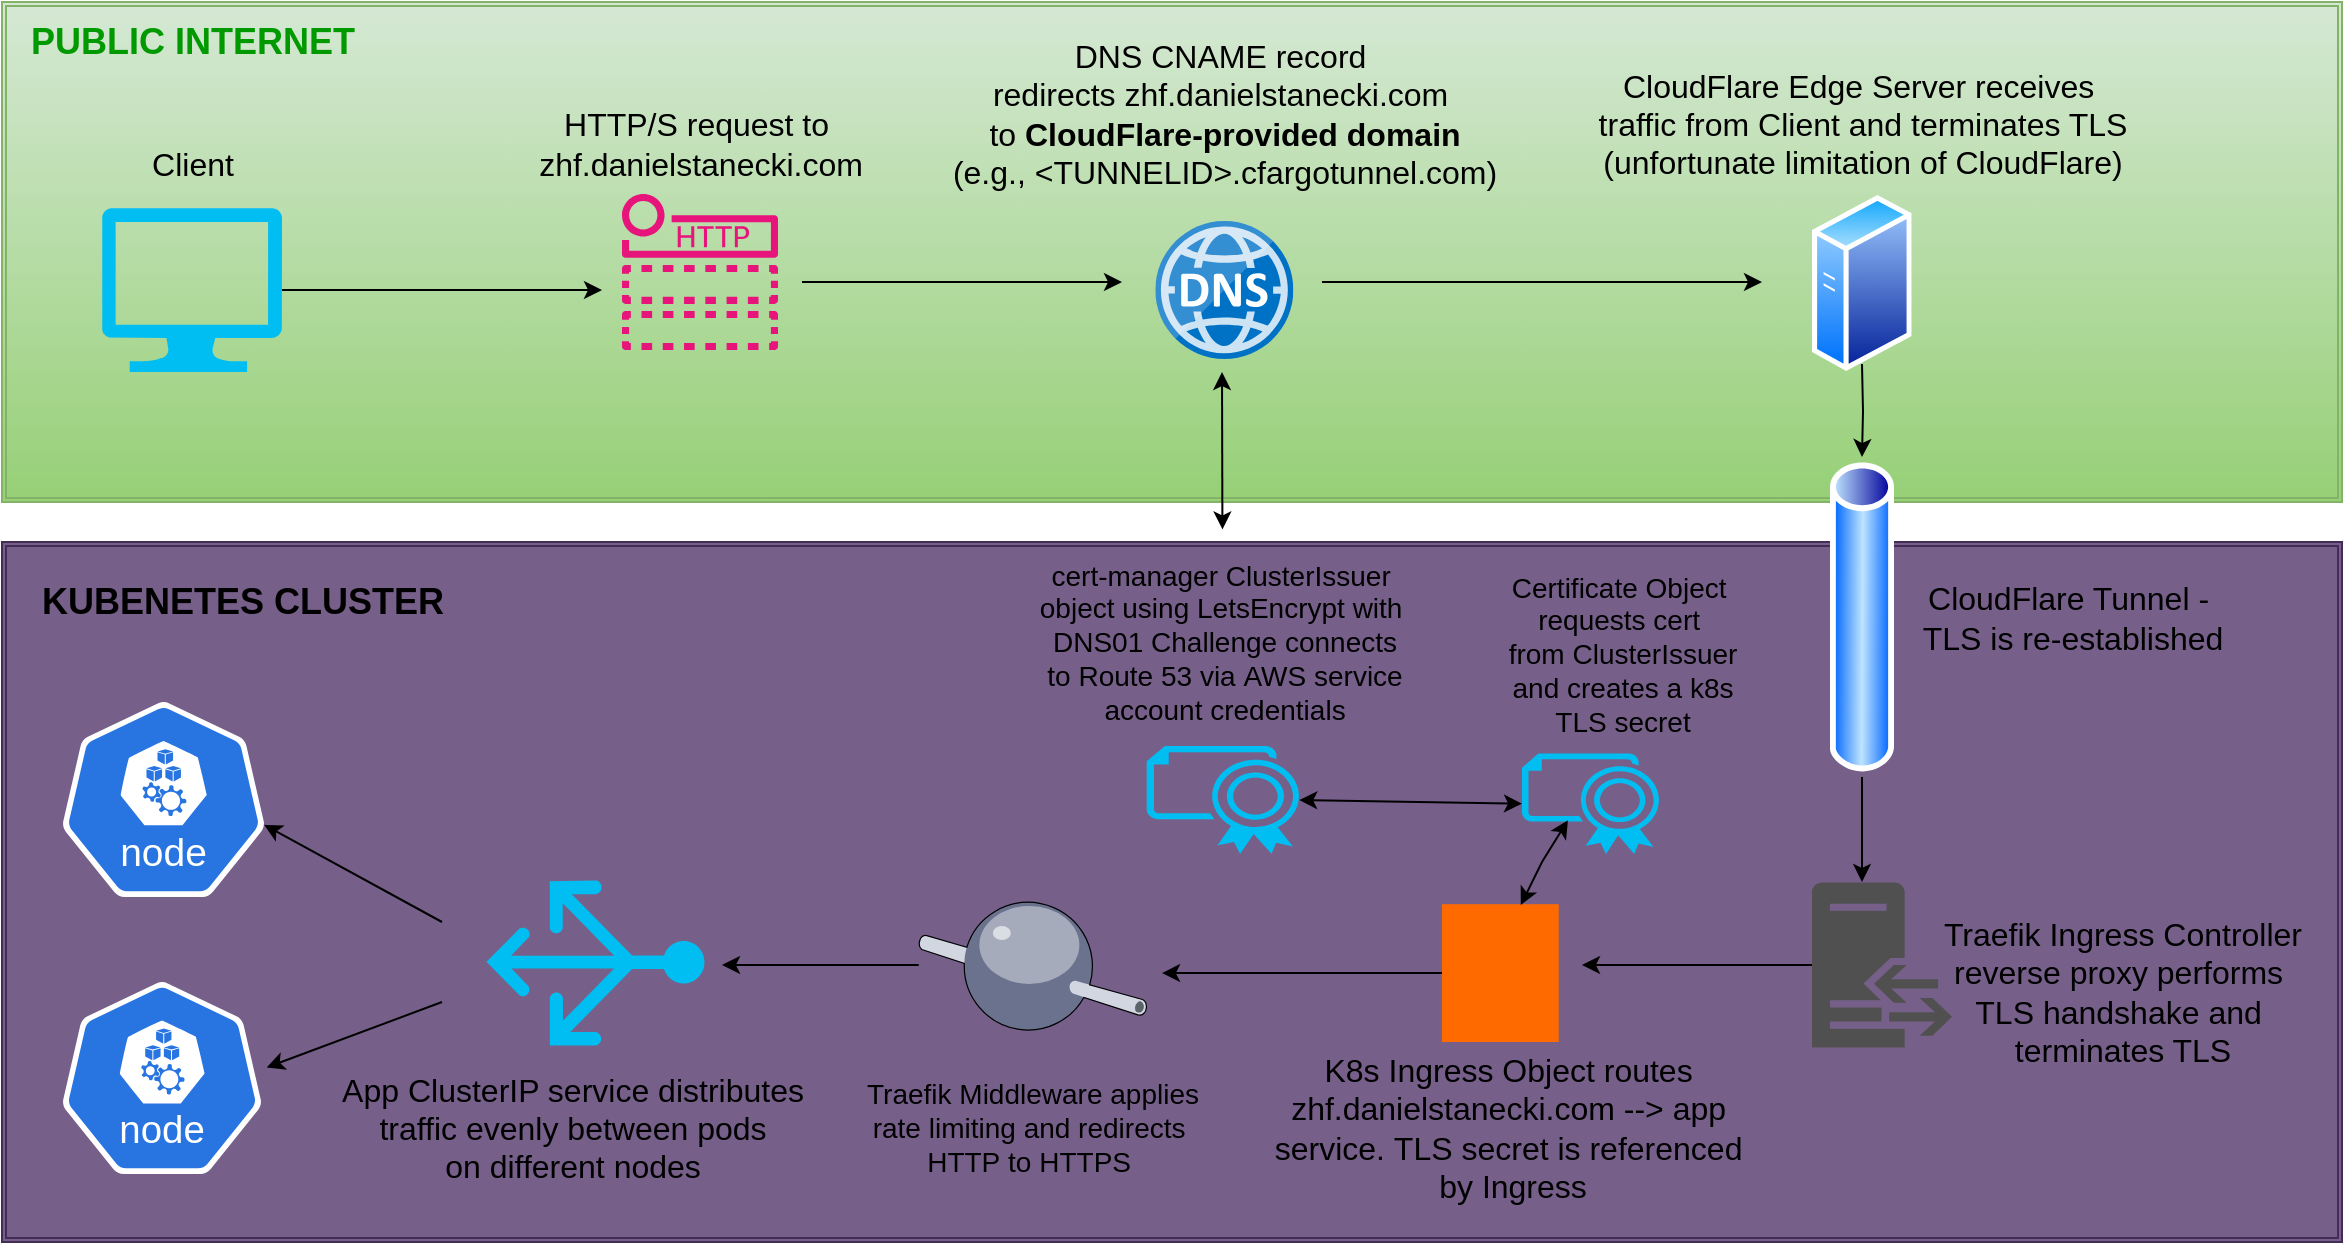<mxfile version="27.0.9">
  <diagram name="Page-1" id="dXNfEGq-i4tOUc5brk41">
    <mxGraphModel dx="2074" dy="1185" grid="1" gridSize="10" guides="1" tooltips="1" connect="1" arrows="1" fold="1" page="1" pageScale="1" pageWidth="850" pageHeight="1100" math="0" shadow="0">
      <root>
        <mxCell id="0" />
        <mxCell id="1" parent="0" />
        <mxCell id="Qro_2VGHVy5KbLBucUNt-43" value="" style="shape=ext;double=1;rounded=0;whiteSpace=wrap;html=1;fillColor=#d5e8d4;strokeColor=#82b366;gradientColor=#97d077;" parent="1" vertex="1">
          <mxGeometry x="-260" y="70" width="1170" height="250" as="geometry" />
        </mxCell>
        <mxCell id="Qro_2VGHVy5KbLBucUNt-41" value="" style="shape=ext;double=1;rounded=0;whiteSpace=wrap;html=1;fillColor=#76608a;fontColor=#ffffff;strokeColor=#432D57;" parent="1" vertex="1">
          <mxGeometry x="-260" y="340" width="1170" height="350" as="geometry" />
        </mxCell>
        <mxCell id="Qro_2VGHVy5KbLBucUNt-1" value="" style="sketch=0;outlineConnect=0;fontColor=#232F3E;gradientColor=none;fillColor=#E7157B;strokeColor=none;dashed=0;verticalLabelPosition=bottom;verticalAlign=top;align=center;html=1;fontSize=12;fontStyle=0;aspect=fixed;pointerEvents=1;shape=mxgraph.aws4.http_notification;" parent="1" vertex="1">
          <mxGeometry x="50" y="166" width="78" height="78" as="geometry" />
        </mxCell>
        <mxCell id="Qro_2VGHVy5KbLBucUNt-36" style="edgeStyle=orthogonalEdgeStyle;rounded=0;orthogonalLoop=1;jettySize=auto;html=1;exitX=0.5;exitY=1;exitDx=0;exitDy=0;exitPerimeter=0;entryX=0;entryY=0.5;entryDx=0;entryDy=0;" parent="1" target="Qro_2VGHVy5KbLBucUNt-6" edge="1">
          <mxGeometry relative="1" as="geometry">
            <mxPoint x="670" y="251" as="sourcePoint" />
          </mxGeometry>
        </mxCell>
        <mxCell id="Qro_2VGHVy5KbLBucUNt-4" value="" style="verticalLabelPosition=bottom;html=1;verticalAlign=top;align=center;strokeColor=none;fillColor=#00BEF2;shape=mxgraph.azure.computer;pointerEvents=1;" parent="1" vertex="1">
          <mxGeometry x="-210" y="173" width="90" height="82" as="geometry" />
        </mxCell>
        <mxCell id="Qro_2VGHVy5KbLBucUNt-37" style="edgeStyle=orthogonalEdgeStyle;rounded=0;orthogonalLoop=1;jettySize=auto;html=1;" parent="1" source="Qro_2VGHVy5KbLBucUNt-6" edge="1">
          <mxGeometry relative="1" as="geometry">
            <mxPoint x="670" y="510" as="targetPoint" />
          </mxGeometry>
        </mxCell>
        <mxCell id="Qro_2VGHVy5KbLBucUNt-6" value="" style="image;aspect=fixed;perimeter=ellipsePerimeter;html=1;align=center;shadow=0;dashed=0;spacingTop=3;image=img/lib/active_directory/tunnel.svg;rotation=90;" parent="1" vertex="1">
          <mxGeometry x="590" y="361.5" width="160" height="32" as="geometry" />
        </mxCell>
        <mxCell id="Qro_2VGHVy5KbLBucUNt-38" style="edgeStyle=orthogonalEdgeStyle;rounded=0;orthogonalLoop=1;jettySize=auto;html=1;" parent="1" source="Qro_2VGHVy5KbLBucUNt-7" edge="1">
          <mxGeometry relative="1" as="geometry">
            <mxPoint x="530" y="551.5" as="targetPoint" />
          </mxGeometry>
        </mxCell>
        <mxCell id="Qro_2VGHVy5KbLBucUNt-7" value="" style="sketch=0;pointerEvents=1;shadow=0;dashed=0;html=1;strokeColor=none;fillColor=#505050;labelPosition=center;verticalLabelPosition=bottom;verticalAlign=top;outlineConnect=0;align=center;shape=mxgraph.office.servers.reverse_proxy;" parent="1" vertex="1">
          <mxGeometry x="645" y="510.25" width="70" height="82.5" as="geometry" />
        </mxCell>
        <mxCell id="Qro_2VGHVy5KbLBucUNt-39" style="edgeStyle=orthogonalEdgeStyle;rounded=0;orthogonalLoop=1;jettySize=auto;html=1;" parent="1" source="Qro_2VGHVy5KbLBucUNt-8" edge="1">
          <mxGeometry relative="1" as="geometry">
            <mxPoint x="320" y="555.55" as="targetPoint" />
          </mxGeometry>
        </mxCell>
        <mxCell id="Qro_2VGHVy5KbLBucUNt-8" value="" style="points=[];aspect=fixed;html=1;align=center;shadow=0;dashed=0;fillColor=#FF6A00;strokeColor=none;shape=mxgraph.alibaba_cloud.dcdn_dynamic_route_for_cdn;" parent="1" vertex="1">
          <mxGeometry x="460" y="521.1" width="58.36" height="68.9" as="geometry" />
        </mxCell>
        <mxCell id="Qro_2VGHVy5KbLBucUNt-9" value="&lt;font style=&quot;font-size: 16px;&quot;&gt;K8s Ingress Object&amp;nbsp;&lt;span style=&quot;background-color: transparent; color: light-dark(rgb(0, 0, 0), rgb(255, 255, 255));&quot;&gt;routes&amp;nbsp;&lt;/span&gt;&lt;/font&gt;&lt;div&gt;&lt;span style=&quot;background-color: transparent; color: light-dark(rgb(0, 0, 0), rgb(255, 255, 255));&quot;&gt;&lt;font style=&quot;font-size: 16px;&quot;&gt;zhf.danielstanecki.com --&amp;gt; app&amp;nbsp;&lt;/font&gt;&lt;/span&gt;&lt;/div&gt;&lt;div&gt;&lt;span style=&quot;background-color: transparent; color: light-dark(rgb(0, 0, 0), rgb(255, 255, 255));&quot;&gt;&lt;font style=&quot;font-size: 16px;&quot;&gt;service.&amp;nbsp;&lt;/font&gt;&lt;/span&gt;&lt;span style=&quot;font-size: 16px; background-color: transparent; color: light-dark(rgb(0, 0, 0), rgb(255, 255, 255));&quot;&gt;TLS secret is referenced&amp;nbsp;&lt;/span&gt;&lt;/div&gt;&lt;div&gt;&lt;div&gt;&lt;font style=&quot;font-size: 16px;&quot;&gt;by Ingress&lt;/font&gt;&lt;/div&gt;&lt;/div&gt;" style="text;html=1;align=center;verticalAlign=middle;resizable=0;points=[];autosize=1;strokeColor=none;fillColor=none;" parent="1" vertex="1">
          <mxGeometry x="365" y="588.05" width="260" height="90" as="geometry" />
        </mxCell>
        <mxCell id="Qro_2VGHVy5KbLBucUNt-40" style="edgeStyle=orthogonalEdgeStyle;rounded=0;orthogonalLoop=1;jettySize=auto;html=1;" parent="1" source="Qro_2VGHVy5KbLBucUNt-10" edge="1">
          <mxGeometry relative="1" as="geometry">
            <mxPoint x="100" y="551.5" as="targetPoint" />
          </mxGeometry>
        </mxCell>
        <mxCell id="Qro_2VGHVy5KbLBucUNt-10" value="" style="verticalLabelPosition=bottom;sketch=0;aspect=fixed;html=1;verticalAlign=top;strokeColor=none;align=center;outlineConnect=0;shape=mxgraph.citrix.middleware;" parent="1" vertex="1">
          <mxGeometry x="198.36" y="517.5" width="114" height="68" as="geometry" />
        </mxCell>
        <mxCell id="Qro_2VGHVy5KbLBucUNt-12" value="&lt;font style=&quot;font-size: 14px;&quot;&gt;Traefik Middleware applies&lt;/font&gt;&lt;div&gt;&lt;font style=&quot;font-size: 14px;&quot;&gt;rate limiting and redirects&amp;nbsp;&lt;/font&gt;&lt;div&gt;&lt;font style=&quot;font-size: 14px;&quot;&gt;HTTP&amp;nbsp;&lt;/font&gt;&lt;span style=&quot;font-size: 14px; background-color: transparent; color: light-dark(rgb(0, 0, 0), rgb(255, 255, 255));&quot;&gt;to HTTPS&amp;nbsp;&lt;/span&gt;&lt;/div&gt;&lt;/div&gt;" style="text;html=1;align=center;verticalAlign=middle;resizable=0;points=[];autosize=1;strokeColor=none;fillColor=none;" parent="1" vertex="1">
          <mxGeometry x="160.36" y="603.05" width="190" height="60" as="geometry" />
        </mxCell>
        <mxCell id="Qro_2VGHVy5KbLBucUNt-14" value="" style="verticalLabelPosition=bottom;html=1;verticalAlign=top;align=center;strokeColor=none;fillColor=#00BEF2;shape=mxgraph.azure.certificate;pointerEvents=1;" parent="1" vertex="1">
          <mxGeometry x="312.36" y="442" width="77.82" height="54" as="geometry" />
        </mxCell>
        <mxCell id="Qro_2VGHVy5KbLBucUNt-15" value="&lt;font style=&quot;font-size: 14px;&quot;&gt;cert-manager ClusterIssuer&amp;nbsp;&lt;/font&gt;&lt;div&gt;&lt;font style=&quot;font-size: 14px;&quot;&gt;&lt;font style=&quot;&quot;&gt;object&amp;nbsp;&lt;/font&gt;&lt;span style=&quot;background-color: transparent; color: light-dark(rgb(0, 0, 0), rgb(255, 255, 255));&quot;&gt;using LetsEncrypt with&amp;nbsp;&lt;/span&gt;&lt;/font&gt;&lt;/div&gt;&lt;div&gt;&lt;font style=&quot;font-size: 14px;&quot;&gt;&lt;span style=&quot;background-color: transparent; color: light-dark(rgb(0, 0, 0), rgb(255, 255, 255));&quot;&gt;DNS01 Challenge&amp;nbsp;&lt;/span&gt;&lt;span style=&quot;background-color: transparent; color: light-dark(rgb(0, 0, 0), rgb(255, 255, 255));&quot;&gt;connects&lt;/span&gt;&lt;/font&gt;&lt;/div&gt;&lt;div&gt;&lt;font style=&quot;font-size: 14px;&quot;&gt;&lt;span style=&quot;background-color: transparent; color: light-dark(rgb(0, 0, 0), rgb(255, 255, 255));&quot;&gt;&amp;nbsp;to Route 53 via&amp;nbsp;&lt;/span&gt;&lt;span style=&quot;background-color: transparent; color: light-dark(rgb(0, 0, 0), rgb(255, 255, 255));&quot;&gt;AWS service&amp;nbsp;&lt;/span&gt;&lt;/font&gt;&lt;/div&gt;&lt;div&gt;&lt;span style=&quot;background-color: transparent; color: light-dark(rgb(0, 0, 0), rgb(255, 255, 255));&quot;&gt;&lt;font style=&quot;font-size: 14px;&quot;&gt;account credentials&lt;/font&gt;&lt;/span&gt;&lt;/div&gt;" style="text;html=1;align=center;verticalAlign=middle;resizable=0;points=[];autosize=1;strokeColor=none;fillColor=none;" parent="1" vertex="1">
          <mxGeometry x="246.27" y="340.0" width="210" height="100" as="geometry" />
        </mxCell>
        <mxCell id="Qro_2VGHVy5KbLBucUNt-16" value="&lt;font style=&quot;font-size: 16px;&quot;&gt;CloudFlare Tunnel -&amp;nbsp;&lt;/font&gt;&lt;div&gt;&lt;font style=&quot;font-size: 16px;&quot;&gt;TLS is re-established&lt;/font&gt;&lt;/div&gt;" style="text;html=1;align=center;verticalAlign=middle;resizable=0;points=[];autosize=1;strokeColor=none;fillColor=none;" parent="1" vertex="1">
          <mxGeometry x="690" y="352.5" width="170" height="50" as="geometry" />
        </mxCell>
        <mxCell id="Qro_2VGHVy5KbLBucUNt-17" value="&lt;font style=&quot;font-size: 16px;&quot;&gt;Traefik Ingress Controller&lt;/font&gt;&lt;div&gt;&lt;font style=&quot;font-size: 16px;&quot;&gt;reverse proxy&amp;nbsp;&lt;span style=&quot;background-color: transparent; color: light-dark(rgb(0, 0, 0), rgb(255, 255, 255));&quot;&gt;performs&amp;nbsp;&lt;/span&gt;&lt;/font&gt;&lt;/div&gt;&lt;div&gt;&lt;font style=&quot;font-size: 16px;&quot;&gt;&lt;span style=&quot;background-color: transparent; color: light-dark(rgb(0, 0, 0), rgb(255, 255, 255));&quot;&gt;TLS handshake&amp;nbsp;&lt;/span&gt;&lt;span style=&quot;background-color: transparent; color: light-dark(rgb(0, 0, 0), rgb(255, 255, 255));&quot;&gt;and&amp;nbsp;&lt;/span&gt;&lt;/font&gt;&lt;/div&gt;&lt;div&gt;&lt;span style=&quot;background-color: transparent; color: light-dark(rgb(0, 0, 0), rgb(255, 255, 255));&quot;&gt;&lt;font style=&quot;font-size: 16px;&quot;&gt;terminates TLS&lt;/font&gt;&lt;/span&gt;&lt;/div&gt;" style="text;html=1;align=center;verticalAlign=middle;resizable=0;points=[];autosize=1;strokeColor=none;fillColor=none;" parent="1" vertex="1">
          <mxGeometry x="700" y="520.25" width="200" height="90" as="geometry" />
        </mxCell>
        <mxCell id="Qro_2VGHVy5KbLBucUNt-18" value="" style="verticalLabelPosition=bottom;html=1;verticalAlign=top;align=center;strokeColor=none;fillColor=#00BEF2;shape=mxgraph.azure.load_balancer_generic;pointerEvents=1;rotation=90;" parent="1" vertex="1">
          <mxGeometry x="-4.5" y="496" width="82.5" height="109" as="geometry" />
        </mxCell>
        <mxCell id="Qro_2VGHVy5KbLBucUNt-19" value="&lt;font style=&quot;font-size: 16px;&quot;&gt;App ClusterIP service distributes&lt;/font&gt;&lt;div&gt;&lt;font style=&quot;font-size: 16px;&quot;&gt;&amp;nbsp;traffic&amp;nbsp;&lt;span style=&quot;background-color: transparent; color: light-dark(rgb(0, 0, 0), rgb(255, 255, 255));&quot;&gt;evenly between pods&amp;nbsp;&lt;/span&gt;&lt;/font&gt;&lt;/div&gt;&lt;div&gt;&lt;font style=&quot;font-size: 16px;&quot;&gt;&lt;span style=&quot;background-color: transparent; color: light-dark(rgb(0, 0, 0), rgb(255, 255, 255));&quot;&gt;on&amp;nbsp;&lt;/span&gt;&lt;span style=&quot;background-color: transparent; color: light-dark(rgb(0, 0, 0), rgb(255, 255, 255));&quot;&gt;different nodes&lt;/span&gt;&lt;/font&gt;&lt;/div&gt;" style="text;html=1;align=center;verticalAlign=middle;resizable=0;points=[];autosize=1;strokeColor=none;fillColor=none;" parent="1" vertex="1">
          <mxGeometry x="-100" y="598.05" width="250" height="70" as="geometry" />
        </mxCell>
        <mxCell id="Qro_2VGHVy5KbLBucUNt-23" style="edgeStyle=orthogonalEdgeStyle;rounded=0;orthogonalLoop=1;jettySize=auto;html=1;exitX=0.5;exitY=1;exitDx=0;exitDy=0;exitPerimeter=0;" parent="1" source="Qro_2VGHVy5KbLBucUNt-21" edge="1">
          <mxGeometry relative="1" as="geometry">
            <mxPoint x="-180" y="635.05" as="targetPoint" />
          </mxGeometry>
        </mxCell>
        <mxCell id="Qro_2VGHVy5KbLBucUNt-21" value="" style="aspect=fixed;sketch=0;html=1;dashed=0;whitespace=wrap;verticalLabelPosition=bottom;verticalAlign=top;fillColor=#2875E2;strokeColor=#ffffff;points=[[0.005,0.63,0],[0.1,0.2,0],[0.9,0.2,0],[0.5,0,0],[0.995,0.63,0],[0.72,0.99,0],[0.5,1,0],[0.28,0.99,0]];shape=mxgraph.kubernetes.icon2;kubernetesLabel=1;prIcon=node" parent="1" vertex="1">
          <mxGeometry x="-230" y="560" width="100.05" height="96.05" as="geometry" />
        </mxCell>
        <mxCell id="Qro_2VGHVy5KbLBucUNt-22" value="" style="aspect=fixed;sketch=0;html=1;dashed=0;whitespace=wrap;verticalLabelPosition=bottom;verticalAlign=top;fillColor=#2875E2;strokeColor=#ffffff;points=[[0.005,0.63,0],[0.1,0.2,0],[0.9,0.2,0],[0.5,0,0],[0.995,0.63,0],[0.72,0.99,0],[0.5,1,0],[0.28,0.99,0]];shape=mxgraph.kubernetes.icon2;kubernetesLabel=1;prIcon=node" parent="1" vertex="1">
          <mxGeometry x="-230" y="420" width="101.56" height="97.5" as="geometry" />
        </mxCell>
        <mxCell id="Qro_2VGHVy5KbLBucUNt-24" value="&lt;font style=&quot;color: light-dark(rgb(0, 0, 0), rgb(0, 0, 0)); font-size: 16px;&quot;&gt;Client&lt;/font&gt;" style="text;html=1;align=center;verticalAlign=middle;resizable=0;points=[];autosize=1;strokeColor=none;fillColor=none;" parent="1" vertex="1">
          <mxGeometry x="-195" y="136" width="60" height="30" as="geometry" />
        </mxCell>
        <mxCell id="Qro_2VGHVy5KbLBucUNt-25" value="&lt;font style=&quot;color: light-dark(rgb(0, 0, 0), rgb(0, 0, 0)); font-size: 16px;&quot;&gt;HTTP/S request to&amp;nbsp;&lt;/font&gt;&lt;div&gt;&lt;font style=&quot;color: light-dark(rgb(0, 0, 0), rgb(0, 0, 0)); font-size: 16px;&quot;&gt;zhf.danielstanecki.com&lt;/font&gt;&lt;/div&gt;" style="text;html=1;align=center;verticalAlign=middle;resizable=0;points=[];autosize=1;strokeColor=none;fillColor=none;" parent="1" vertex="1">
          <mxGeometry x="-6" y="116" width="190" height="50" as="geometry" />
        </mxCell>
        <mxCell id="Qro_2VGHVy5KbLBucUNt-26" value="&lt;font style=&quot;color: light-dark(rgb(0, 0, 0), rgb(0, 0, 0)); font-size: 16px;&quot;&gt;DNS CNAME record&amp;nbsp;&lt;/font&gt;&lt;div&gt;&lt;font style=&quot;color: light-dark(rgb(0, 0, 0), rgb(0, 0, 0)); font-size: 16px;&quot;&gt;redirects zhf.danielstanecki.com&amp;nbsp;&lt;/font&gt;&lt;/div&gt;&lt;div&gt;&lt;font style=&quot;color: light-dark(rgb(0, 0, 0), rgb(0, 0, 0)); font-size: 16px;&quot;&gt;to &lt;b&gt;CloudFlare-provided domain&lt;/b&gt;&lt;/font&gt;&lt;/div&gt;&lt;div&gt;&lt;font style=&quot;color: light-dark(rgb(0, 0, 0), rgb(0, 0, 0)); font-size: 16px;&quot;&gt;&lt;font style=&quot;&quot;&gt;(e.g.,&amp;nbsp;&lt;/font&gt;&lt;span style=&quot;background-color: transparent;&quot;&gt;&amp;lt;TUNNELID&amp;gt;.cfargotunnel.com)&lt;/span&gt;&lt;/font&gt;&lt;/div&gt;" style="text;html=1;align=center;verticalAlign=middle;resizable=0;points=[];autosize=1;strokeColor=none;fillColor=none;" parent="1" vertex="1">
          <mxGeometry x="201.18" y="81" width="300" height="90" as="geometry" />
        </mxCell>
        <mxCell id="Qro_2VGHVy5KbLBucUNt-27" value="" style="endArrow=classic;startArrow=classic;html=1;rounded=0;exitX=0.495;exitY=-0.063;exitDx=0;exitDy=0;exitPerimeter=0;" parent="1" source="Qro_2VGHVy5KbLBucUNt-15" edge="1">
          <mxGeometry width="50" height="50" relative="1" as="geometry">
            <mxPoint x="350" y="325" as="sourcePoint" />
            <mxPoint x="350" y="255" as="targetPoint" />
          </mxGeometry>
        </mxCell>
        <mxCell id="Qro_2VGHVy5KbLBucUNt-29" value="" style="endArrow=classic;html=1;rounded=0;entryX=0.995;entryY=0.63;entryDx=0;entryDy=0;entryPerimeter=0;" parent="1" target="Qro_2VGHVy5KbLBucUNt-22" edge="1">
          <mxGeometry width="50" height="50" relative="1" as="geometry">
            <mxPoint x="-40" y="530" as="sourcePoint" />
            <mxPoint x="-10" y="480" as="targetPoint" />
          </mxGeometry>
        </mxCell>
        <mxCell id="Qro_2VGHVy5KbLBucUNt-30" value="" style="endArrow=classic;html=1;rounded=0;entryX=1.023;entryY=0.445;entryDx=0;entryDy=0;entryPerimeter=0;" parent="1" target="Qro_2VGHVy5KbLBucUNt-21" edge="1">
          <mxGeometry width="50" height="50" relative="1" as="geometry">
            <mxPoint x="-40" y="570" as="sourcePoint" />
            <mxPoint x="-160" y="617" as="targetPoint" />
          </mxGeometry>
        </mxCell>
        <mxCell id="Qro_2VGHVy5KbLBucUNt-31" value="&lt;font style=&quot;color: light-dark(rgb(0, 0, 0), rgb(0, 0, 0)); font-size: 16px;&quot;&gt;CloudFlare Edge Server receives&amp;nbsp;&lt;/font&gt;&lt;div&gt;&lt;font style=&quot;font-size: 16px;&quot;&gt;&lt;font style=&quot;color: light-dark(rgb(0, 0, 0), rgb(0, 0, 0));&quot;&gt;traffic&amp;nbsp;&lt;/font&gt;&lt;span style=&quot;color: light-dark(rgb(0, 0, 0), rgb(0, 0, 0)); background-color: transparent;&quot;&gt;from Client and terminates TLS&lt;/span&gt;&lt;/font&gt;&lt;/div&gt;&lt;div&gt;&lt;span style=&quot;color: light-dark(rgb(0, 0, 0), rgb(0, 0, 0)); background-color: transparent;&quot;&gt;&lt;font style=&quot;font-size: 16px;&quot;&gt;(unfortunate limitation of CloudFlare)&lt;/font&gt;&lt;/span&gt;&lt;/div&gt;" style="text;html=1;align=center;verticalAlign=middle;resizable=0;points=[];autosize=1;strokeColor=none;fillColor=none;" parent="1" vertex="1">
          <mxGeometry x="525" y="96" width="290" height="70" as="geometry" />
        </mxCell>
        <mxCell id="Qro_2VGHVy5KbLBucUNt-32" value="" style="endArrow=classic;html=1;rounded=0;exitX=1;exitY=0.5;exitDx=0;exitDy=0;exitPerimeter=0;" parent="1" source="Qro_2VGHVy5KbLBucUNt-4" edge="1">
          <mxGeometry width="50" height="50" relative="1" as="geometry">
            <mxPoint x="-90" y="220" as="sourcePoint" />
            <mxPoint x="40" y="214" as="targetPoint" />
          </mxGeometry>
        </mxCell>
        <mxCell id="Qro_2VGHVy5KbLBucUNt-33" value="" style="endArrow=classic;html=1;rounded=0;" parent="1" edge="1">
          <mxGeometry width="50" height="50" relative="1" as="geometry">
            <mxPoint x="140" y="210" as="sourcePoint" />
            <mxPoint x="300" y="210" as="targetPoint" />
          </mxGeometry>
        </mxCell>
        <mxCell id="Qro_2VGHVy5KbLBucUNt-34" value="" style="endArrow=classic;html=1;rounded=0;" parent="1" edge="1">
          <mxGeometry width="50" height="50" relative="1" as="geometry">
            <mxPoint x="400" y="210" as="sourcePoint" />
            <mxPoint x="620" y="210" as="targetPoint" />
          </mxGeometry>
        </mxCell>
        <mxCell id="Qro_2VGHVy5KbLBucUNt-44" value="&lt;b&gt;&lt;font style=&quot;color: rgb(0, 153, 0); font-size: 18px;&quot;&gt;PUBLIC INTERNET&lt;/font&gt;&lt;/b&gt;" style="text;html=1;align=center;verticalAlign=middle;resizable=0;points=[];autosize=1;strokeColor=none;fillColor=none;" parent="1" vertex="1">
          <mxGeometry x="-260" y="70" width="190" height="40" as="geometry" />
        </mxCell>
        <mxCell id="Qro_2VGHVy5KbLBucUNt-46" value="&lt;font style=&quot;font-size: 18px;&quot;&gt;&lt;b&gt;KUBENETES CLUSTER&lt;/b&gt;&lt;/font&gt;" style="text;html=1;align=center;verticalAlign=middle;resizable=0;points=[];autosize=1;strokeColor=none;fillColor=none;" parent="1" vertex="1">
          <mxGeometry x="-250" y="350" width="220" height="40" as="geometry" />
        </mxCell>
        <mxCell id="Qro_2VGHVy5KbLBucUNt-48" value="" style="image;aspect=fixed;perimeter=ellipsePerimeter;html=1;align=center;shadow=0;dashed=0;spacingTop=3;image=img/lib/active_directory/generic_server.svg;" parent="1" vertex="1">
          <mxGeometry x="645" y="166" width="49.84" height="89" as="geometry" />
        </mxCell>
        <mxCell id="Qro_2VGHVy5KbLBucUNt-49" value="" style="verticalLabelPosition=bottom;html=1;verticalAlign=top;align=center;strokeColor=none;fillColor=#00BEF2;shape=mxgraph.azure.certificate;pointerEvents=1;" parent="1" vertex="1">
          <mxGeometry x="500" y="445.75" width="70" height="50.25" as="geometry" />
        </mxCell>
        <mxCell id="Qro_2VGHVy5KbLBucUNt-50" value="&lt;font style=&quot;font-size: 14px;&quot;&gt;Certificate Object&amp;nbsp;&lt;/font&gt;&lt;div&gt;&lt;font style=&quot;font-size: 14px;&quot;&gt;requests cert&amp;nbsp;&lt;/font&gt;&lt;div&gt;&lt;font style=&quot;font-size: 14px;&quot;&gt;from ClusterIssuer&lt;/font&gt;&lt;/div&gt;&lt;/div&gt;&lt;div&gt;&lt;font style=&quot;font-size: 14px;&quot;&gt;and creates a k8s&lt;/font&gt;&lt;/div&gt;&lt;div&gt;&lt;font style=&quot;font-size: 14px;&quot;&gt;TLS secret&lt;/font&gt;&lt;/div&gt;" style="text;html=1;align=center;verticalAlign=middle;resizable=0;points=[];autosize=1;strokeColor=none;fillColor=none;" parent="1" vertex="1">
          <mxGeometry x="480" y="345.75" width="140" height="100" as="geometry" />
        </mxCell>
        <mxCell id="Qro_2VGHVy5KbLBucUNt-52" value="" style="endArrow=classic;startArrow=classic;html=1;rounded=0;exitX=0.98;exitY=0.5;exitDx=0;exitDy=0;exitPerimeter=0;entryX=0;entryY=0.5;entryDx=0;entryDy=0;entryPerimeter=0;" parent="1" source="Qro_2VGHVy5KbLBucUNt-14" target="Qro_2VGHVy5KbLBucUNt-49" edge="1">
          <mxGeometry width="50" height="50" relative="1" as="geometry">
            <mxPoint x="400" y="490" as="sourcePoint" />
            <mxPoint x="450" y="440" as="targetPoint" />
          </mxGeometry>
        </mxCell>
        <mxCell id="Qro_2VGHVy5KbLBucUNt-53" value="" style="endArrow=classic;startArrow=classic;html=1;rounded=0;entryX=0.328;entryY=0.664;entryDx=0;entryDy=0;entryPerimeter=0;exitX=0.675;exitY=0.006;exitDx=0;exitDy=0;exitPerimeter=0;" parent="1" source="Qro_2VGHVy5KbLBucUNt-8" target="Qro_2VGHVy5KbLBucUNt-49" edge="1">
          <mxGeometry width="50" height="50" relative="1" as="geometry">
            <mxPoint x="500" y="520" as="sourcePoint" />
            <mxPoint x="560" y="490" as="targetPoint" />
            <Array as="points">
              <mxPoint x="510" y="500" />
            </Array>
          </mxGeometry>
        </mxCell>
        <mxCell id="B6wf5LKh3ZsqJm8NzbB6-2" value="" style="image;sketch=0;aspect=fixed;html=1;points=[];align=center;fontSize=12;image=img/lib/mscae/DNS.svg;" vertex="1" parent="1">
          <mxGeometry x="316.68" y="179.5" width="69" height="69" as="geometry" />
        </mxCell>
      </root>
    </mxGraphModel>
  </diagram>
</mxfile>
